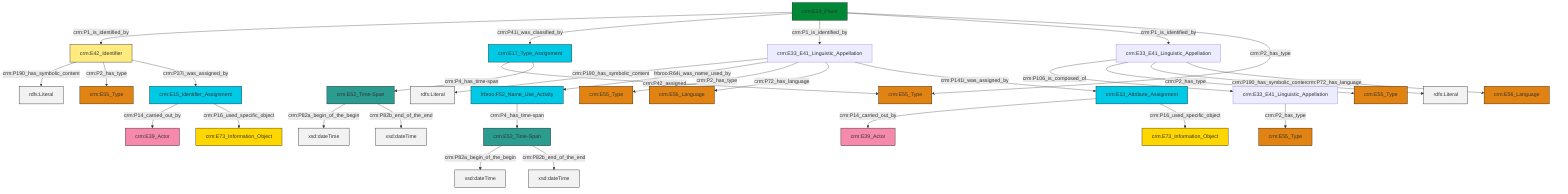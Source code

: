 graph TD
classDef Literal fill:#f2f2f2,stroke:#000000;
classDef CRM_Entity fill:#FFFFFF,stroke:#000000;
classDef Temporal_Entity fill:#00C9E6, stroke:#000000;
classDef Type fill:#E18312, stroke:#000000;
classDef Time-Span fill:#2C9C91, stroke:#000000;
classDef Appellation fill:#FFEB7F, stroke:#000000;
classDef Place fill:#008836, stroke:#000000;
classDef Persistent_Item fill:#B266B2, stroke:#000000;
classDef Conceptual_Object fill:#FFD700, stroke:#000000;
classDef Physical_Thing fill:#D2B48C, stroke:#000000;
classDef Actor fill:#f58aad, stroke:#000000;
classDef PC_Classes fill:#4ce600, stroke:#000000;
classDef Multi fill:#cccccc,stroke:#000000;

0["crm:E15_Identifier_Assignment"]:::Temporal_Entity -->|crm:P14_carried_out_by| 1["crm:E39_Actor"]:::Actor
2["frbroo:F52_Name_Use_Activity"]:::Temporal_Entity -->|crm:P4_has_time-span| 3["crm:E52_Time-Span"]:::Time-Span
3["crm:E52_Time-Span"]:::Time-Span -->|crm:P82a_begin_of_the_begin| 9[xsd:dateTime]:::Literal
10["crm:E13_Attribute_Assignment"]:::Temporal_Entity -->|crm:P14_carried_out_by| 11["crm:E39_Actor"]:::Actor
3["crm:E52_Time-Span"]:::Time-Span -->|crm:P82b_end_of_the_end| 12[xsd:dateTime]:::Literal
4["crm:E53_Place"]:::Place -->|crm:P1_is_identified_by| 14["crm:E42_Identifier"]:::Appellation
0["crm:E15_Identifier_Assignment"]:::Temporal_Entity -->|crm:P16_used_specific_object| 17["crm:E73_Information_Object"]:::Conceptual_Object
15["crm:E33_E41_Linguistic_Appellation"]:::Default -->|crm:P2_has_type| 18["crm:E55_Type"]:::Type
4["crm:E53_Place"]:::Place -->|crm:P41i_was_classified_by| 19["crm:E17_Type_Assignment"]:::Temporal_Entity
21["crm:E33_E41_Linguistic_Appellation"]:::Default -->|crm:P106_is_composed_of| 15["crm:E33_E41_Linguistic_Appellation"]:::Default
4["crm:E53_Place"]:::Place -->|crm:P1_is_identified_by| 22["crm:E33_E41_Linguistic_Appellation"]:::Default
4["crm:E53_Place"]:::Place -->|crm:P1_is_identified_by| 21["crm:E33_E41_Linguistic_Appellation"]:::Default
22["crm:E33_E41_Linguistic_Appellation"]:::Default -->|crm:P190_has_symbolic_content| 23[rdfs:Literal]:::Literal
19["crm:E17_Type_Assignment"]:::Temporal_Entity -->|crm:P42_assigned| 24["crm:E55_Type"]:::Type
22["crm:E33_E41_Linguistic_Appellation"]:::Default -->|frbroo:R64i_was_name_used_by| 2["frbroo:F52_Name_Use_Activity"]:::Temporal_Entity
28["crm:E52_Time-Span"]:::Time-Span -->|crm:P82a_begin_of_the_begin| 29[xsd:dateTime]:::Literal
22["crm:E33_E41_Linguistic_Appellation"]:::Default -->|crm:P2_has_type| 33["crm:E55_Type"]:::Type
19["crm:E17_Type_Assignment"]:::Temporal_Entity -->|crm:P4_has_time-span| 28["crm:E52_Time-Span"]:::Time-Span
22["crm:E33_E41_Linguistic_Appellation"]:::Default -->|crm:P72_has_language| 7["crm:E56_Language"]:::Type
14["crm:E42_Identifier"]:::Appellation -->|crm:P190_has_symbolic_content| 39[rdfs:Literal]:::Literal
10["crm:E13_Attribute_Assignment"]:::Temporal_Entity -->|crm:P16_used_specific_object| 37["crm:E73_Information_Object"]:::Conceptual_Object
4["crm:E53_Place"]:::Place -->|crm:P2_has_type| 24["crm:E55_Type"]:::Type
28["crm:E52_Time-Span"]:::Time-Span -->|crm:P82b_end_of_the_end| 43[xsd:dateTime]:::Literal
21["crm:E33_E41_Linguistic_Appellation"]:::Default -->|crm:P2_has_type| 31["crm:E55_Type"]:::Type
21["crm:E33_E41_Linguistic_Appellation"]:::Default -->|crm:P190_has_symbolic_content| 46[rdfs:Literal]:::Literal
14["crm:E42_Identifier"]:::Appellation -->|crm:P2_has_type| 41["crm:E55_Type"]:::Type
21["crm:E33_E41_Linguistic_Appellation"]:::Default -->|crm:P72_has_language| 26["crm:E56_Language"]:::Type
22["crm:E33_E41_Linguistic_Appellation"]:::Default -->|crm:P141i_was_assigned_by| 10["crm:E13_Attribute_Assignment"]:::Temporal_Entity
14["crm:E42_Identifier"]:::Appellation -->|crm:P37i_was_assigned_by| 0["crm:E15_Identifier_Assignment"]:::Temporal_Entity